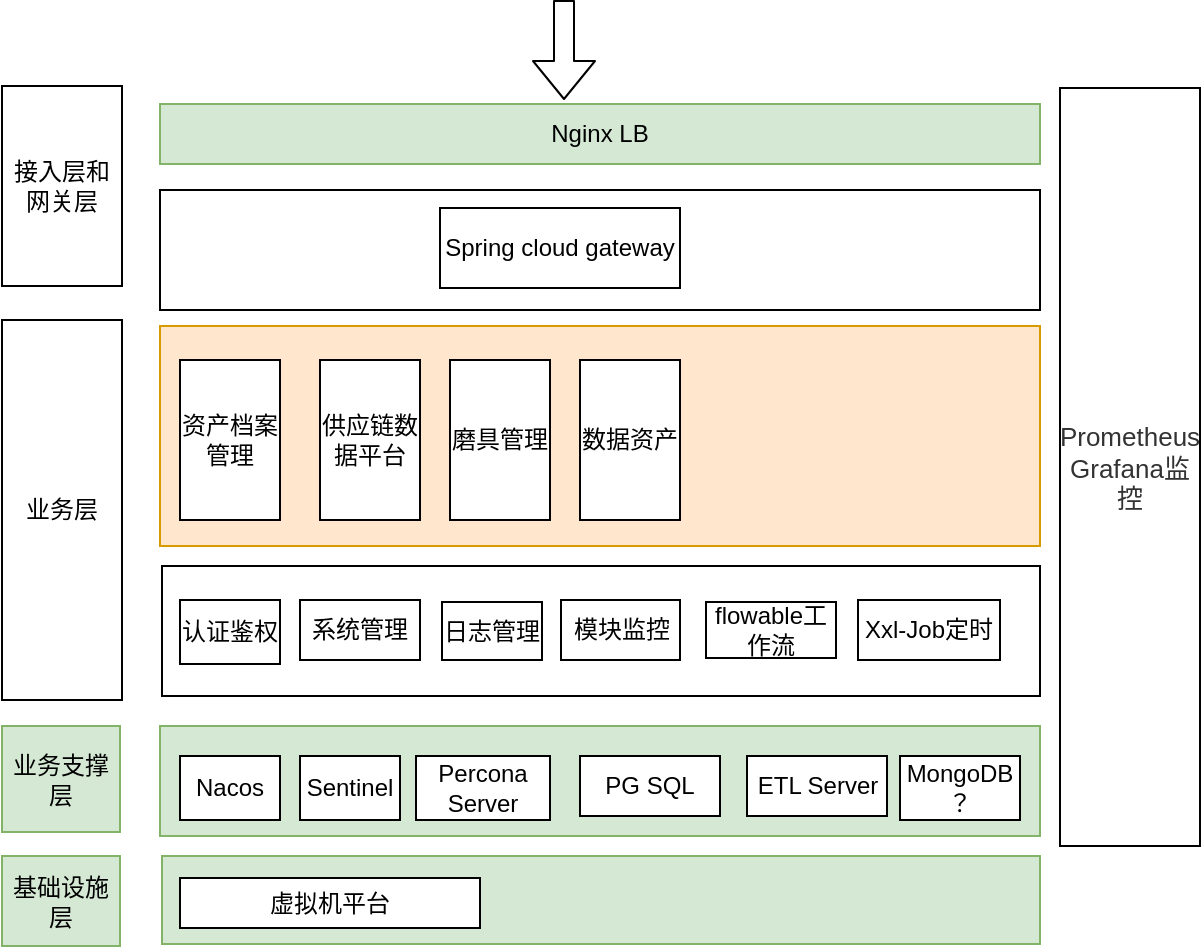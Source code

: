 <mxfile version="13.2.1" type="github">
  <diagram id="FreApOh0P8EAd21RDP0V" name="第 1 页">
    <mxGraphModel dx="1024" dy="574" grid="1" gridSize="10" guides="1" tooltips="1" connect="1" arrows="1" fold="1" page="1" pageScale="1" pageWidth="827" pageHeight="1169" math="0" shadow="0">
      <root>
        <mxCell id="0" />
        <mxCell id="1" parent="0" />
        <mxCell id="PHS2nzalzjmnBimHt5p8-22" value="" style="rounded=0;whiteSpace=wrap;html=1;" vertex="1" parent="1">
          <mxGeometry x="121" y="340" width="439" height="65" as="geometry" />
        </mxCell>
        <mxCell id="2qADty-PDScpuY2AhweU-35" value="" style="rounded=0;whiteSpace=wrap;html=1;fillColor=#d5e8d4;strokeColor=#82b366;" parent="1" vertex="1">
          <mxGeometry x="121" y="485" width="439" height="44" as="geometry" />
        </mxCell>
        <mxCell id="2qADty-PDScpuY2AhweU-22" value="&lt;div align=&quot;left&quot;&gt;&lt;br&gt;&lt;/div&gt;" style="rounded=0;whiteSpace=wrap;html=1;" parent="1" vertex="1">
          <mxGeometry x="120" y="152" width="440" height="60" as="geometry" />
        </mxCell>
        <mxCell id="2qADty-PDScpuY2AhweU-21" value="" style="rounded=0;whiteSpace=wrap;html=1;fillColor=#ffe6cc;strokeColor=#d79b00;" parent="1" vertex="1">
          <mxGeometry x="120" y="220" width="440" height="110" as="geometry" />
        </mxCell>
        <mxCell id="2qADty-PDScpuY2AhweU-2" value="" style="shape=flexArrow;endArrow=classic;html=1;" parent="1" edge="1">
          <mxGeometry width="50" height="50" relative="1" as="geometry">
            <mxPoint x="322" y="57" as="sourcePoint" />
            <mxPoint x="322" y="107" as="targetPoint" />
          </mxGeometry>
        </mxCell>
        <mxCell id="2qADty-PDScpuY2AhweU-3" value="Nginx LB" style="rounded=0;whiteSpace=wrap;html=1;fillColor=#d5e8d4;strokeColor=#82b366;" parent="1" vertex="1">
          <mxGeometry x="120" y="109" width="440" height="30" as="geometry" />
        </mxCell>
        <mxCell id="2qADty-PDScpuY2AhweU-4" value="&lt;div&gt;Spring cloud gateway&lt;/div&gt;" style="rounded=0;whiteSpace=wrap;html=1;" parent="1" vertex="1">
          <mxGeometry x="260" y="161" width="120" height="40" as="geometry" />
        </mxCell>
        <mxCell id="2qADty-PDScpuY2AhweU-8" value="资产档案管理" style="rounded=0;whiteSpace=wrap;html=1;" parent="1" vertex="1">
          <mxGeometry x="130" y="237" width="50" height="80" as="geometry" />
        </mxCell>
        <mxCell id="2qADty-PDScpuY2AhweU-9" value="供应链数据平台" style="rounded=0;whiteSpace=wrap;html=1;" parent="1" vertex="1">
          <mxGeometry x="200" y="237" width="50" height="80" as="geometry" />
        </mxCell>
        <mxCell id="2qADty-PDScpuY2AhweU-10" value="磨具管理" style="rounded=0;whiteSpace=wrap;html=1;" parent="1" vertex="1">
          <mxGeometry x="265" y="237" width="50" height="80" as="geometry" />
        </mxCell>
        <mxCell id="2qADty-PDScpuY2AhweU-11" value="数据资产" style="rounded=0;whiteSpace=wrap;html=1;" parent="1" vertex="1">
          <mxGeometry x="330" y="237" width="50" height="80" as="geometry" />
        </mxCell>
        <mxCell id="2qADty-PDScpuY2AhweU-14" value="虚拟机平台" style="rounded=0;whiteSpace=wrap;html=1;" parent="1" vertex="1">
          <mxGeometry x="130" y="496" width="150" height="25" as="geometry" />
        </mxCell>
        <mxCell id="2qADty-PDScpuY2AhweU-18" value="" style="rounded=0;whiteSpace=wrap;html=1;fillColor=#d5e8d4;strokeColor=#82b366;" parent="1" vertex="1">
          <mxGeometry x="120" y="420" width="440" height="55" as="geometry" />
        </mxCell>
        <mxCell id="2qADty-PDScpuY2AhweU-23" value="接入层和网关层" style="rounded=0;whiteSpace=wrap;html=1;" parent="1" vertex="1">
          <mxGeometry x="41" y="100" width="60" height="100" as="geometry" />
        </mxCell>
        <mxCell id="2qADty-PDScpuY2AhweU-26" value="业务层" style="rounded=0;whiteSpace=wrap;html=1;" parent="1" vertex="1">
          <mxGeometry x="41" y="217" width="60" height="190" as="geometry" />
        </mxCell>
        <mxCell id="2qADty-PDScpuY2AhweU-29" value="业务支撑层" style="rounded=0;whiteSpace=wrap;html=1;fillColor=#d5e8d4;strokeColor=#82b366;" parent="1" vertex="1">
          <mxGeometry x="41" y="420" width="59" height="53" as="geometry" />
        </mxCell>
        <mxCell id="2qADty-PDScpuY2AhweU-30" value="Nacos" style="rounded=0;whiteSpace=wrap;html=1;" parent="1" vertex="1">
          <mxGeometry x="130" y="435" width="50" height="32" as="geometry" />
        </mxCell>
        <mxCell id="2qADty-PDScpuY2AhweU-34" value="基础设施层" style="rounded=0;whiteSpace=wrap;html=1;fillColor=#d5e8d4;strokeColor=#82b366;" parent="1" vertex="1">
          <mxGeometry x="41" y="485" width="59" height="45" as="geometry" />
        </mxCell>
        <mxCell id="2qADty-PDScpuY2AhweU-45" value="Sentinel" style="rounded=0;whiteSpace=wrap;html=1;" parent="1" vertex="1">
          <mxGeometry x="190" y="435" width="50" height="32" as="geometry" />
        </mxCell>
        <mxCell id="2qADty-PDScpuY2AhweU-47" value="Percona Server" style="rounded=0;whiteSpace=wrap;html=1;" parent="1" vertex="1">
          <mxGeometry x="248" y="435" width="67" height="32" as="geometry" />
        </mxCell>
        <mxCell id="PHS2nzalzjmnBimHt5p8-1" value="PG SQL" style="rounded=0;whiteSpace=wrap;html=1;" vertex="1" parent="1">
          <mxGeometry x="330" y="435" width="70" height="30" as="geometry" />
        </mxCell>
        <mxCell id="PHS2nzalzjmnBimHt5p8-4" value="MongoDB ？" style="rounded=0;whiteSpace=wrap;html=1;" vertex="1" parent="1">
          <mxGeometry x="490" y="435" width="60" height="32" as="geometry" />
        </mxCell>
        <mxCell id="PHS2nzalzjmnBimHt5p8-5" value="ETL Server" style="rounded=0;whiteSpace=wrap;html=1;" vertex="1" parent="1">
          <mxGeometry x="413.5" y="435" width="70" height="30" as="geometry" />
        </mxCell>
        <mxCell id="PHS2nzalzjmnBimHt5p8-6" value="日志管理" style="rounded=0;whiteSpace=wrap;html=1;" vertex="1" parent="1">
          <mxGeometry x="261" y="358" width="50" height="29" as="geometry" />
        </mxCell>
        <mxCell id="PHS2nzalzjmnBimHt5p8-7" value="模块监控" style="rounded=0;whiteSpace=wrap;html=1;" vertex="1" parent="1">
          <mxGeometry x="320.5" y="357" width="59.5" height="30" as="geometry" />
        </mxCell>
        <mxCell id="PHS2nzalzjmnBimHt5p8-8" value="flowable工作流" style="rounded=0;whiteSpace=wrap;html=1;" vertex="1" parent="1">
          <mxGeometry x="393" y="358" width="65" height="28" as="geometry" />
        </mxCell>
        <mxCell id="PHS2nzalzjmnBimHt5p8-9" value="认证鉴权" style="rounded=0;whiteSpace=wrap;html=1;" vertex="1" parent="1">
          <mxGeometry x="130" y="357" width="50" height="32" as="geometry" />
        </mxCell>
        <mxCell id="PHS2nzalzjmnBimHt5p8-11" value="系统管理" style="rounded=0;whiteSpace=wrap;html=1;" vertex="1" parent="1">
          <mxGeometry x="190" y="357" width="60" height="30" as="geometry" />
        </mxCell>
        <mxCell id="PHS2nzalzjmnBimHt5p8-16" value="Xxl-Job定时" style="rounded=0;whiteSpace=wrap;html=1;" vertex="1" parent="1">
          <mxGeometry x="469" y="357" width="71" height="30" as="geometry" />
        </mxCell>
        <mxCell id="PHS2nzalzjmnBimHt5p8-23" value="&lt;font color=&quot;#333333&quot; face=&quot;arial&quot;&gt;&lt;span style=&quot;font-size: 13px&quot;&gt;Prometheus&lt;br&gt;Grafana监控&lt;/span&gt;&lt;/font&gt;" style="rounded=0;whiteSpace=wrap;html=1;" vertex="1" parent="1">
          <mxGeometry x="570" y="101" width="70" height="379" as="geometry" />
        </mxCell>
      </root>
    </mxGraphModel>
  </diagram>
</mxfile>

